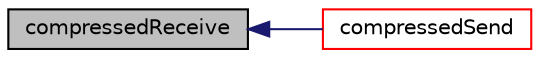 digraph "compressedReceive"
{
  bgcolor="transparent";
  edge [fontname="Helvetica",fontsize="10",labelfontname="Helvetica",labelfontsize="10"];
  node [fontname="Helvetica",fontsize="10",shape=record];
  rankdir="LR";
  Node1 [label="compressedReceive",height=0.2,width=0.4,color="black", fillcolor="grey75", style="filled", fontcolor="black"];
  Node1 -> Node2 [dir="back",color="midnightblue",fontsize="10",style="solid",fontname="Helvetica"];
  Node2 [label="compressedSend",height=0.2,width=0.4,color="red",URL="$a02029.html#a5eb41b6f93a8a53e326050f56598c9b8",tooltip="Raw field send function with data compression. "];
}
